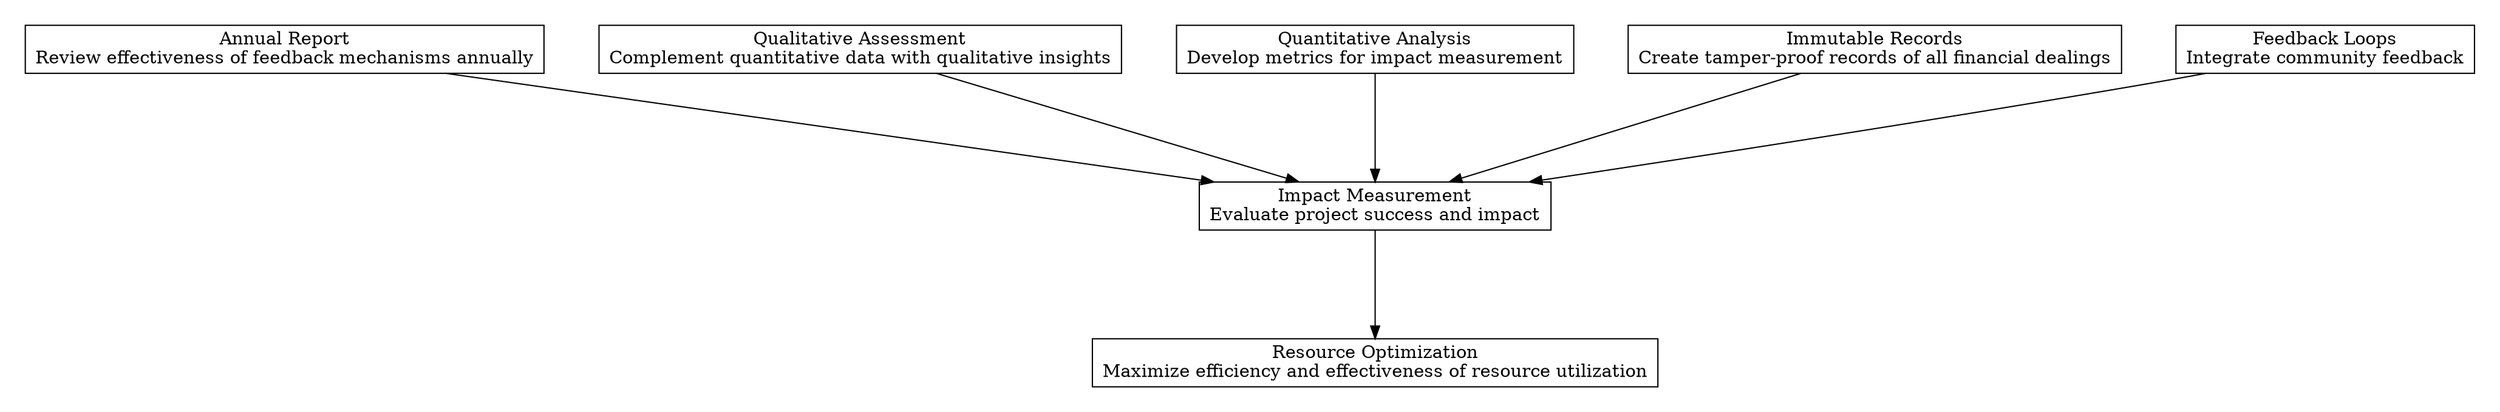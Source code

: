 digraph "" {
	graph [nodesep=0.6,
		rankdir=TB,
		ranksep=1.2
	];
	node [label="\N",
		shape=box
	];
	subgraph cluster_predecessors {
		graph [rank=max,
			style=invis
		];
		"Feedback Loops"	[label="Feedback Loops\nIntegrate community feedback"];
		"Immutable Records"	[label="Immutable Records\nCreate tamper-proof records of all financial dealings"];
		"Quantitative Analysis"	[label="Quantitative Analysis\nDevelop metrics for impact measurement"];
		"Qualitative Assessment"	[label="Qualitative Assessment\nComplement quantitative data with qualitative insights"];
		"Annual Report"	[label="Annual Report\nReview effectiveness of feedback mechanisms annually"];
	}
	subgraph cluster_descendants {
		graph [rank=min,
			style=invis
		];
		"Resource Optimization"	[label="Resource Optimization\nMaximize efficiency and effectiveness of resource utilization"];
	}
	"Impact Measurement"	[label="Impact Measurement\nEvaluate project success and impact"];
	"Impact Measurement" -> "Resource Optimization";
	"Feedback Loops" -> "Impact Measurement";
	"Immutable Records" -> "Impact Measurement";
	"Quantitative Analysis" -> "Impact Measurement";
	"Qualitative Assessment" -> "Impact Measurement";
	"Annual Report" -> "Impact Measurement";
}
